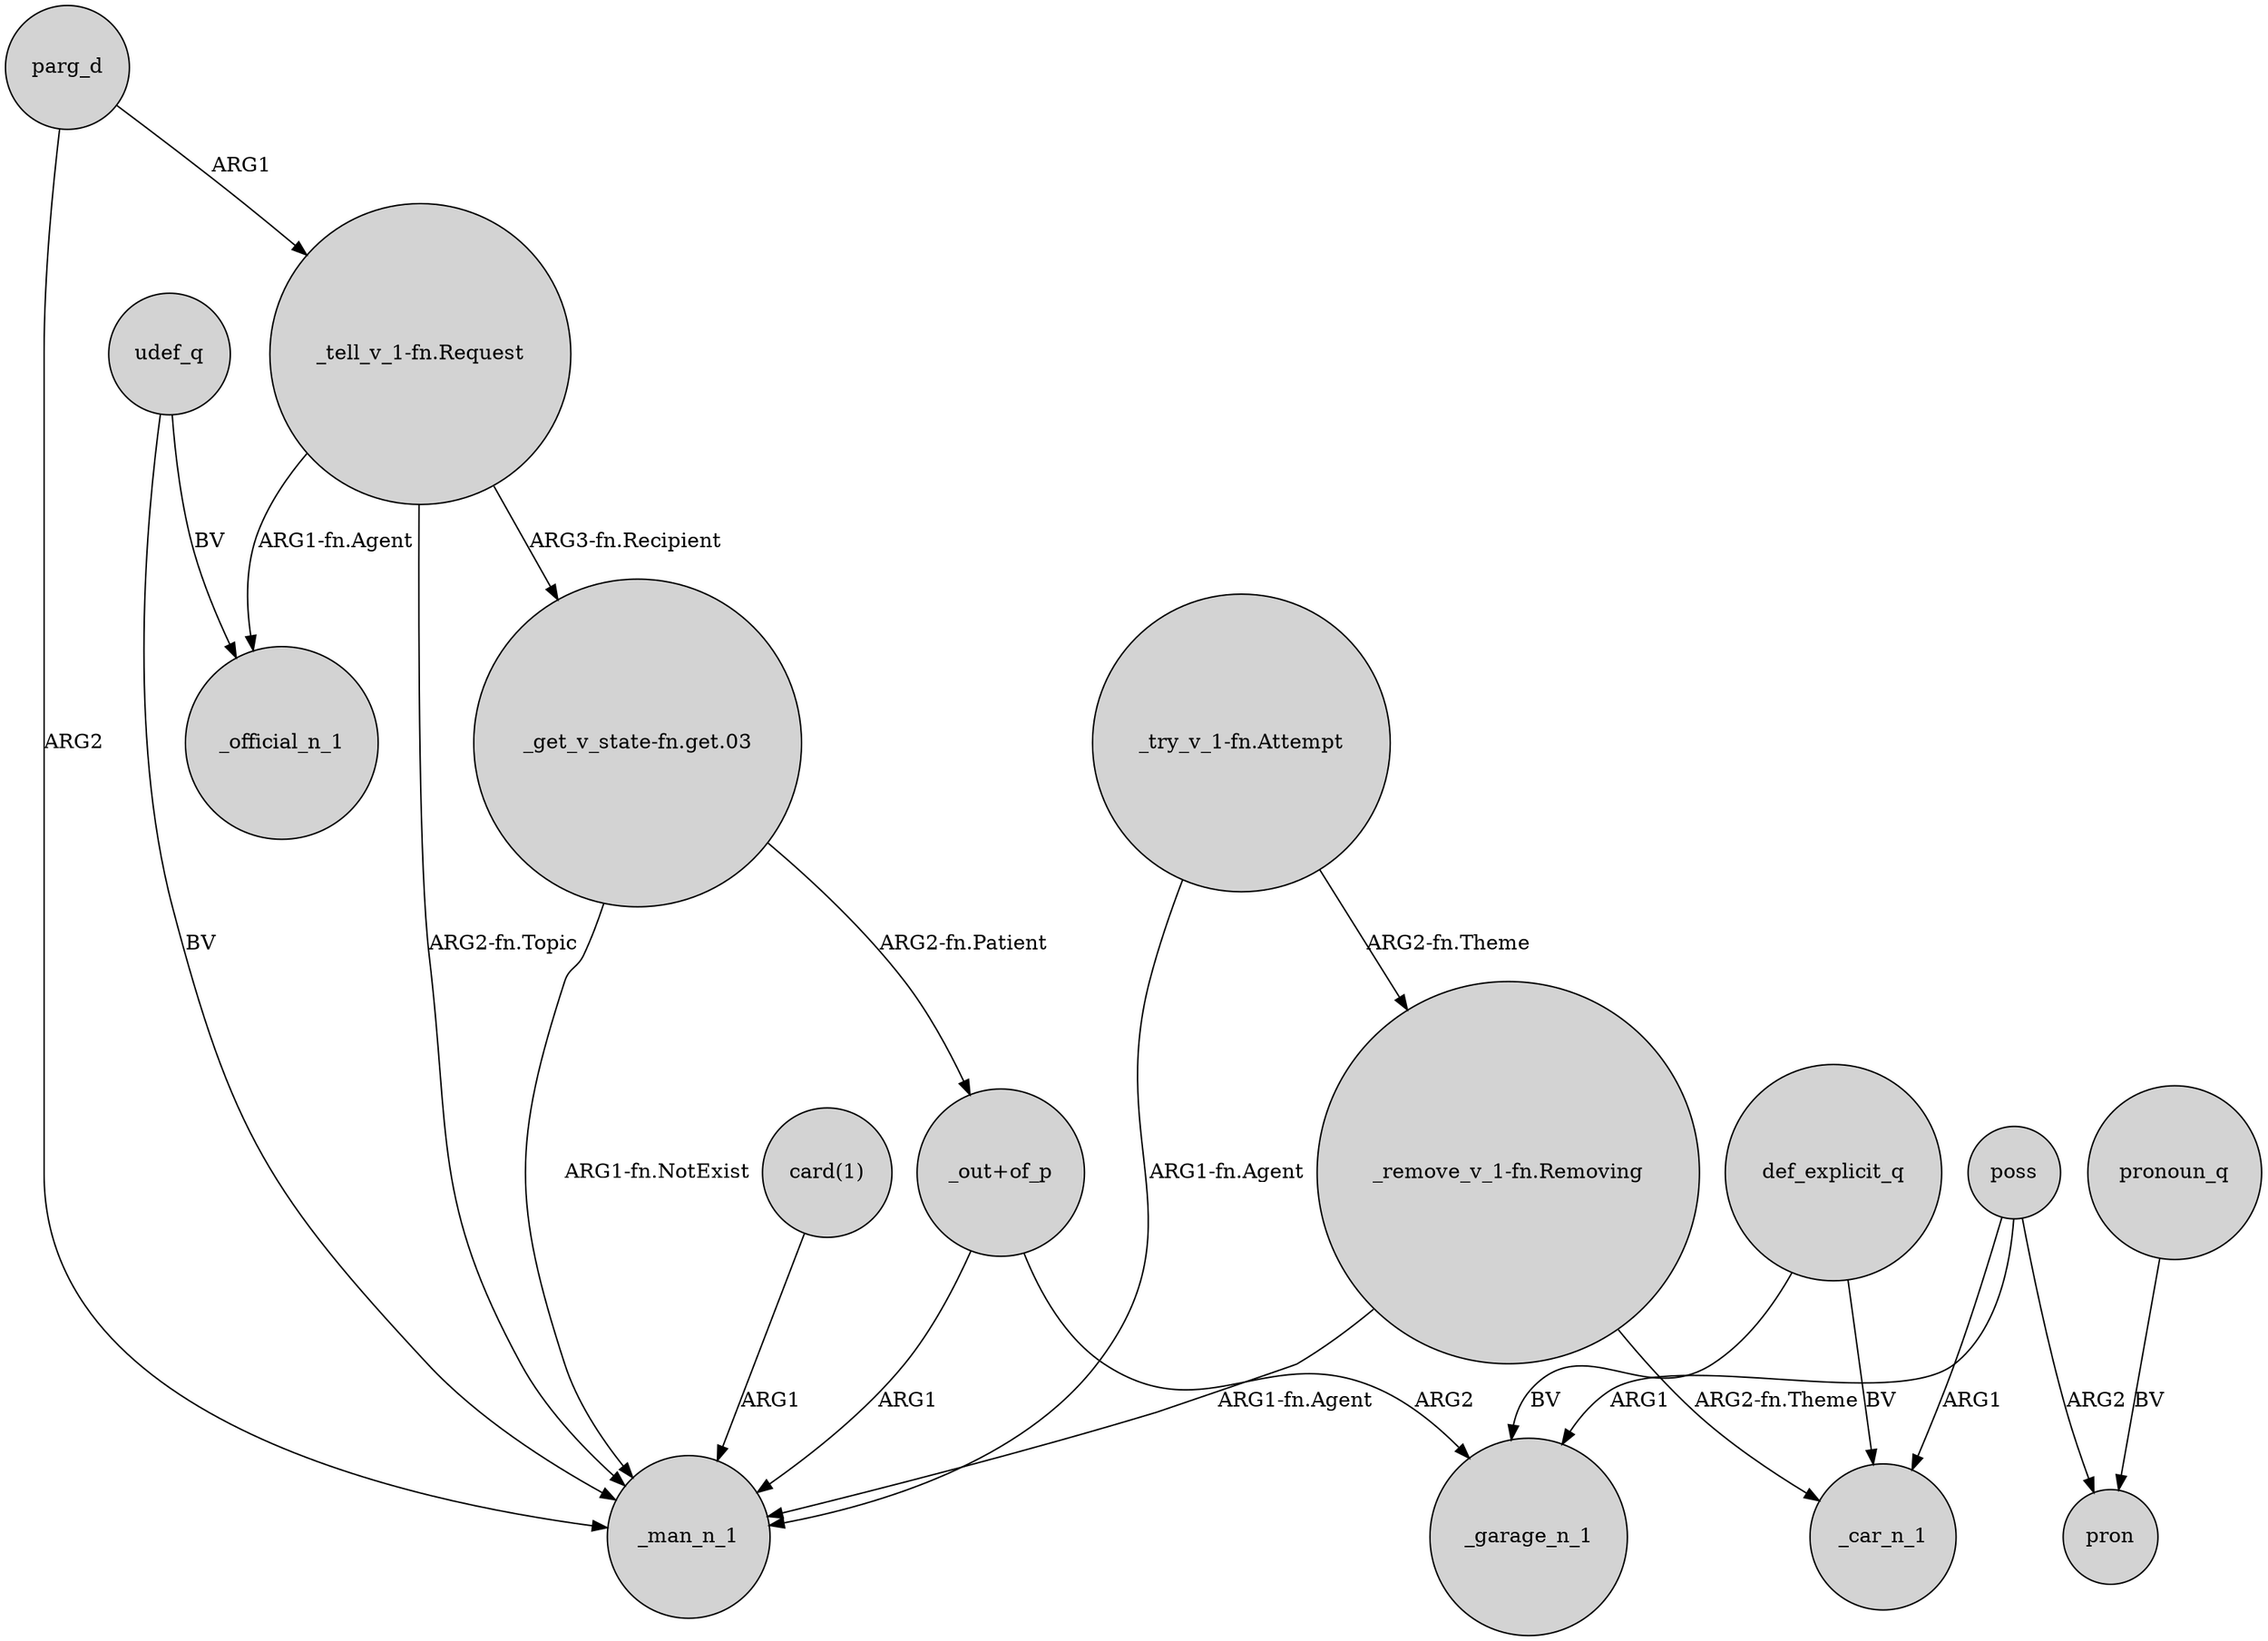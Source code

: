 digraph {
	node [shape=circle style=filled]
	"_get_v_state-fn.get.03" -> "_out+of_p" [label="ARG2-fn.Patient"]
	"_tell_v_1-fn.Request" -> _man_n_1 [label="ARG2-fn.Topic"]
	"_tell_v_1-fn.Request" -> "_get_v_state-fn.get.03" [label="ARG3-fn.Recipient"]
	poss -> pron [label=ARG2]
	poss -> _car_n_1 [label=ARG1]
	"_remove_v_1-fn.Removing" -> _car_n_1 [label="ARG2-fn.Theme"]
	"_tell_v_1-fn.Request" -> _official_n_1 [label="ARG1-fn.Agent"]
	def_explicit_q -> _garage_n_1 [label=BV]
	"_out+of_p" -> _man_n_1 [label=ARG1]
	def_explicit_q -> _car_n_1 [label=BV]
	"card(1)" -> _man_n_1 [label=ARG1]
	"_get_v_state-fn.get.03" -> _man_n_1 [label="ARG1-fn.NotExist"]
	pronoun_q -> pron [label=BV]
	udef_q -> _official_n_1 [label=BV]
	"_try_v_1-fn.Attempt" -> "_remove_v_1-fn.Removing" [label="ARG2-fn.Theme"]
	"_try_v_1-fn.Attempt" -> _man_n_1 [label="ARG1-fn.Agent"]
	udef_q -> _man_n_1 [label=BV]
	parg_d -> _man_n_1 [label=ARG2]
	"_remove_v_1-fn.Removing" -> _man_n_1 [label="ARG1-fn.Agent"]
	poss -> _garage_n_1 [label=ARG1]
	parg_d -> "_tell_v_1-fn.Request" [label=ARG1]
	"_out+of_p" -> _garage_n_1 [label=ARG2]
}
